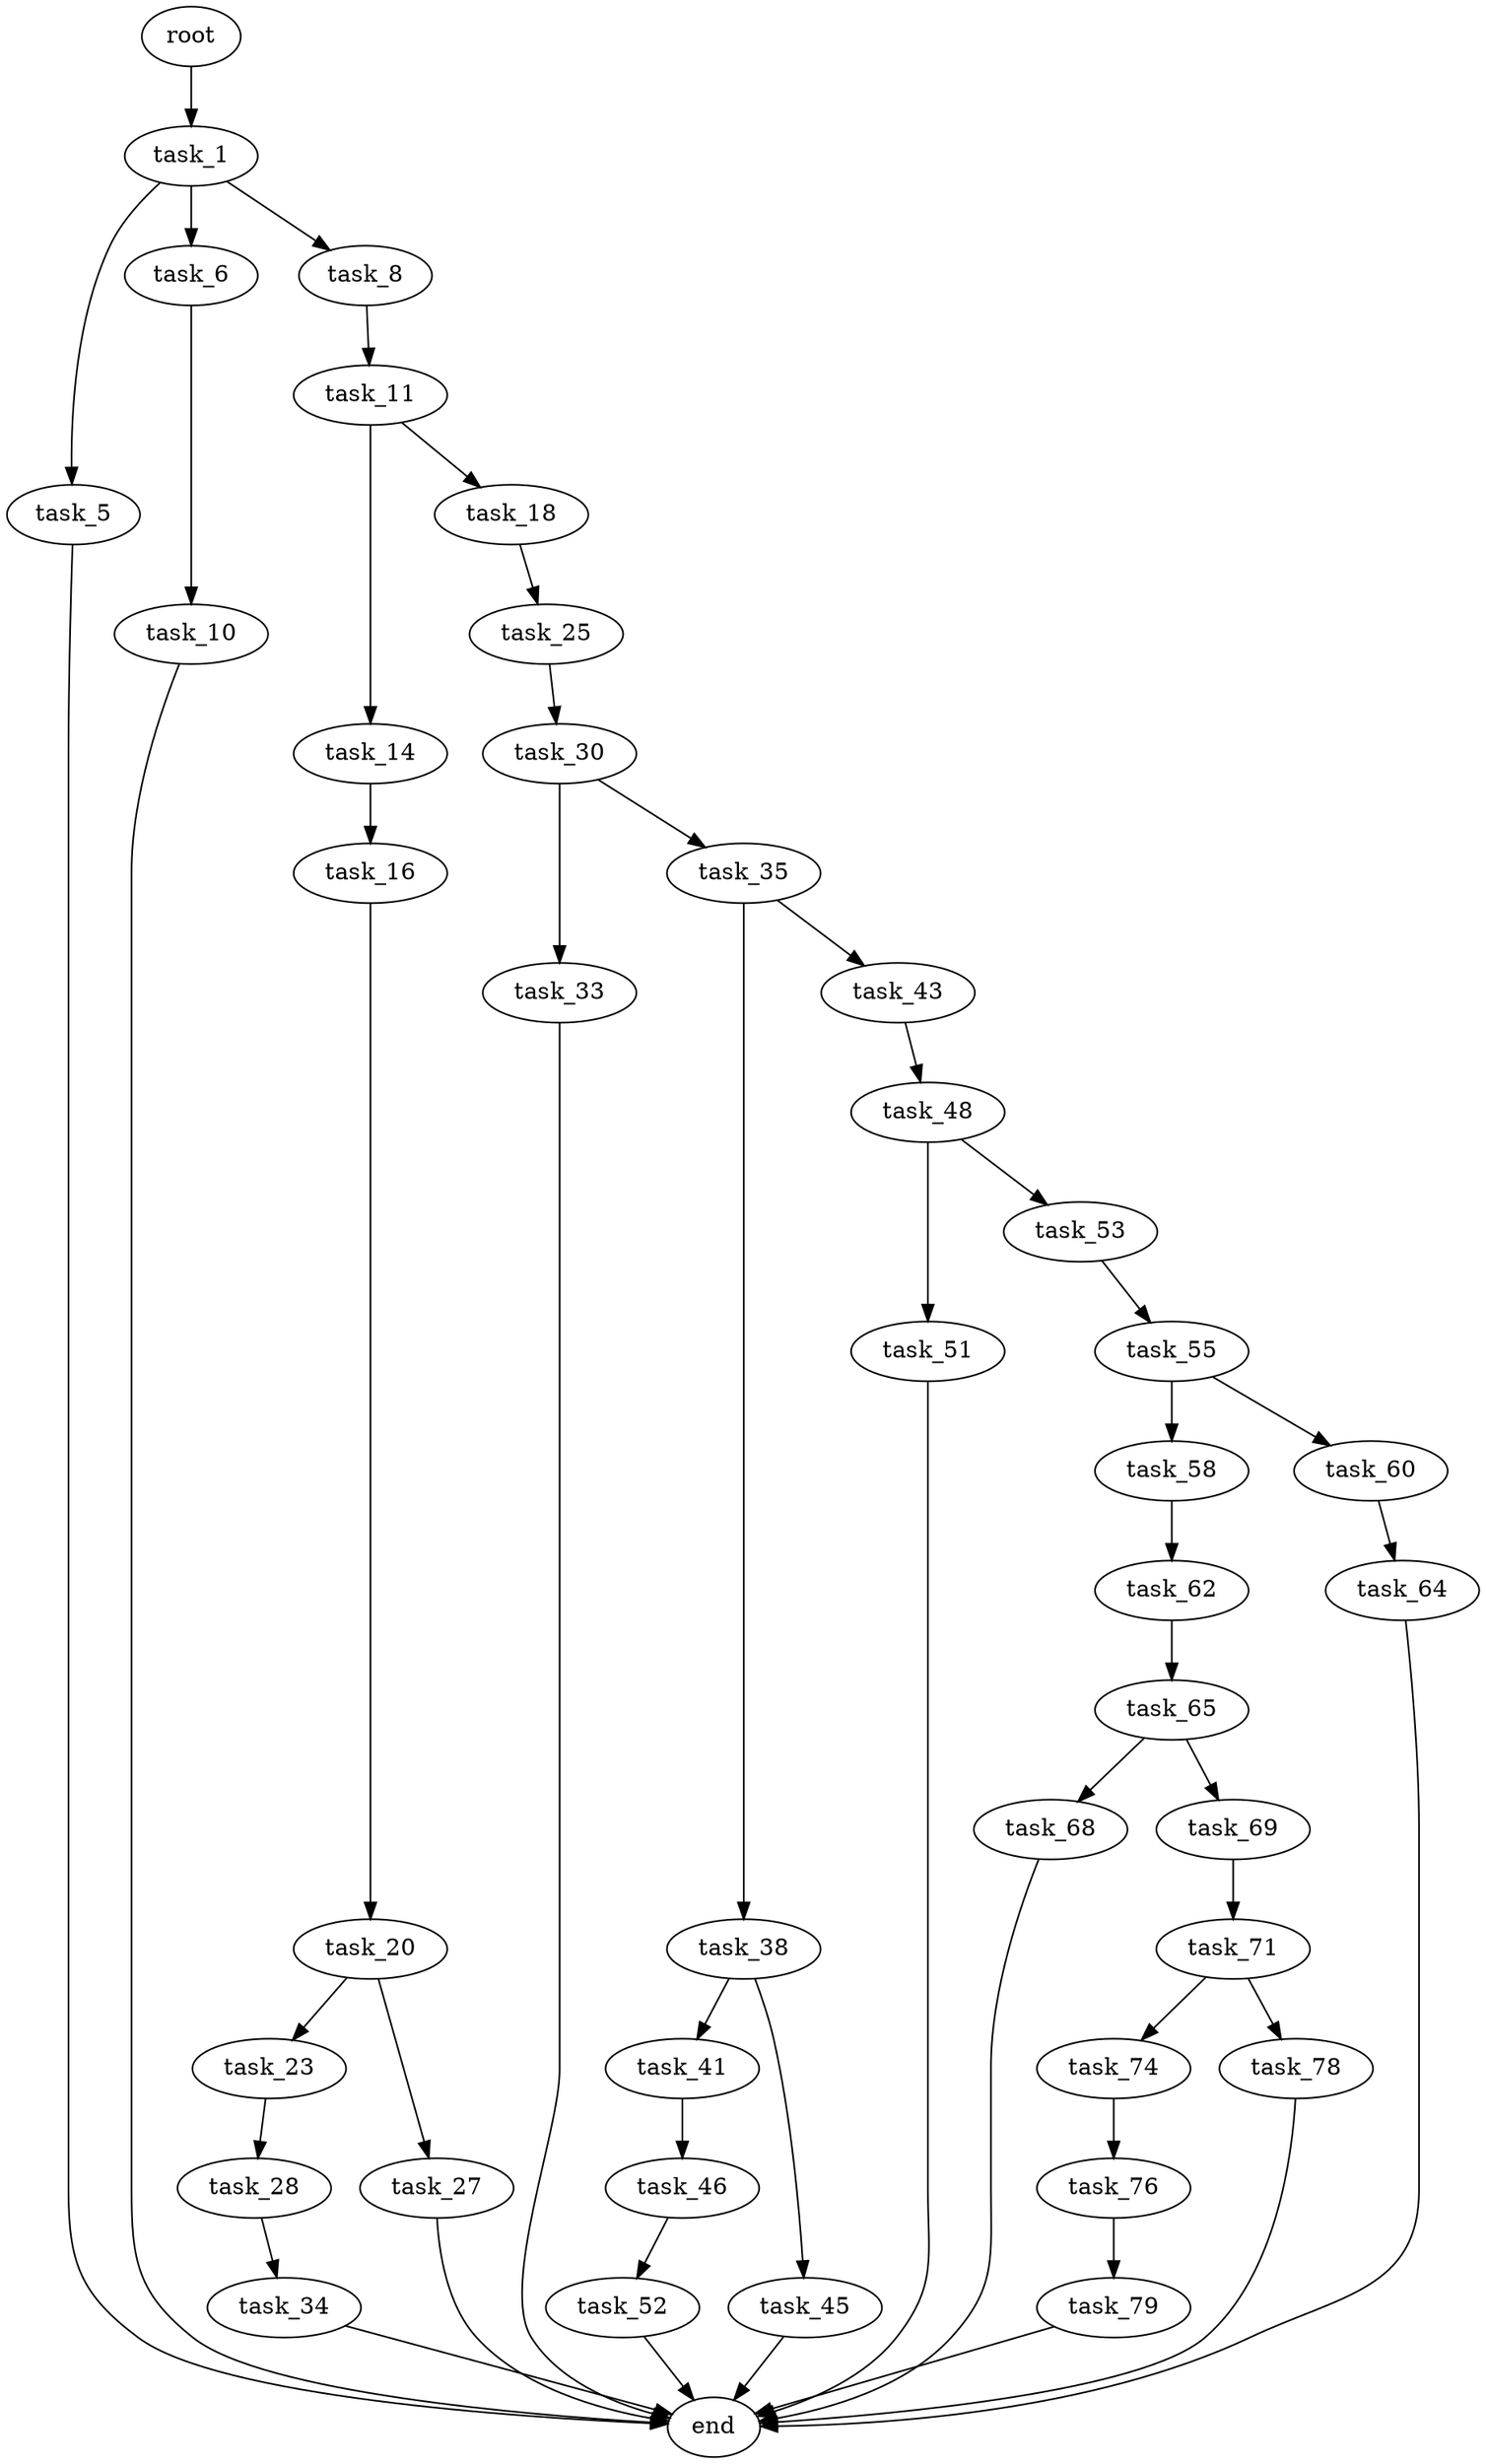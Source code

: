digraph G {
  root [size="0.000000"];
  task_1 [size="411382870548.000000"];
  task_5 [size="782757789696.000000"];
  task_6 [size="368293445632.000000"];
  task_8 [size="284977529654.000000"];
  end [size="0.000000"];
  task_10 [size="231928233984.000000"];
  task_11 [size="5348979332.000000"];
  task_14 [size="9922270267.000000"];
  task_18 [size="231928233984.000000"];
  task_16 [size="1108131792940.000000"];
  task_20 [size="11112211448.000000"];
  task_25 [size="3578982310.000000"];
  task_23 [size="549755813888.000000"];
  task_27 [size="207710385197.000000"];
  task_28 [size="5991491729.000000"];
  task_30 [size="68719476736.000000"];
  task_34 [size="751750137060.000000"];
  task_33 [size="17105976722.000000"];
  task_35 [size="1059723478518.000000"];
  task_38 [size="782757789696.000000"];
  task_43 [size="8589934592.000000"];
  task_41 [size="231928233984.000000"];
  task_45 [size="28991029248.000000"];
  task_46 [size="92814596960.000000"];
  task_48 [size="11917973344.000000"];
  task_52 [size="28432054066.000000"];
  task_51 [size="321842943848.000000"];
  task_53 [size="1124255493775.000000"];
  task_55 [size="2869502488.000000"];
  task_58 [size="147942356393.000000"];
  task_60 [size="200367334311.000000"];
  task_62 [size="18266610534.000000"];
  task_64 [size="17269072091.000000"];
  task_65 [size="104606622624.000000"];
  task_68 [size="3031651683.000000"];
  task_69 [size="8706130843.000000"];
  task_71 [size="847545562320.000000"];
  task_74 [size="444018895424.000000"];
  task_78 [size="64291490877.000000"];
  task_76 [size="134217728000.000000"];
  task_79 [size="3215958789.000000"];

  root -> task_1 [size="1.000000"];
  task_1 -> task_5 [size="536870912.000000"];
  task_1 -> task_6 [size="536870912.000000"];
  task_1 -> task_8 [size="536870912.000000"];
  task_5 -> end [size="1.000000"];
  task_6 -> task_10 [size="411041792.000000"];
  task_8 -> task_11 [size="411041792.000000"];
  task_10 -> end [size="1.000000"];
  task_11 -> task_14 [size="536870912.000000"];
  task_11 -> task_18 [size="536870912.000000"];
  task_14 -> task_16 [size="33554432.000000"];
  task_18 -> task_25 [size="301989888.000000"];
  task_16 -> task_20 [size="838860800.000000"];
  task_20 -> task_23 [size="209715200.000000"];
  task_20 -> task_27 [size="209715200.000000"];
  task_25 -> task_30 [size="411041792.000000"];
  task_23 -> task_28 [size="536870912.000000"];
  task_27 -> end [size="1.000000"];
  task_28 -> task_34 [size="411041792.000000"];
  task_30 -> task_33 [size="134217728.000000"];
  task_30 -> task_35 [size="134217728.000000"];
  task_34 -> end [size="1.000000"];
  task_33 -> end [size="1.000000"];
  task_35 -> task_38 [size="838860800.000000"];
  task_35 -> task_43 [size="838860800.000000"];
  task_38 -> task_41 [size="679477248.000000"];
  task_38 -> task_45 [size="679477248.000000"];
  task_43 -> task_48 [size="33554432.000000"];
  task_41 -> task_46 [size="301989888.000000"];
  task_45 -> end [size="1.000000"];
  task_46 -> task_52 [size="75497472.000000"];
  task_48 -> task_51 [size="536870912.000000"];
  task_48 -> task_53 [size="536870912.000000"];
  task_52 -> end [size="1.000000"];
  task_51 -> end [size="1.000000"];
  task_53 -> task_55 [size="679477248.000000"];
  task_55 -> task_58 [size="209715200.000000"];
  task_55 -> task_60 [size="209715200.000000"];
  task_58 -> task_62 [size="301989888.000000"];
  task_60 -> task_64 [size="301989888.000000"];
  task_62 -> task_65 [size="536870912.000000"];
  task_64 -> end [size="1.000000"];
  task_65 -> task_68 [size="75497472.000000"];
  task_65 -> task_69 [size="75497472.000000"];
  task_68 -> end [size="1.000000"];
  task_69 -> task_71 [size="209715200.000000"];
  task_71 -> task_74 [size="679477248.000000"];
  task_71 -> task_78 [size="679477248.000000"];
  task_74 -> task_76 [size="536870912.000000"];
  task_78 -> end [size="1.000000"];
  task_76 -> task_79 [size="209715200.000000"];
  task_79 -> end [size="1.000000"];
}
